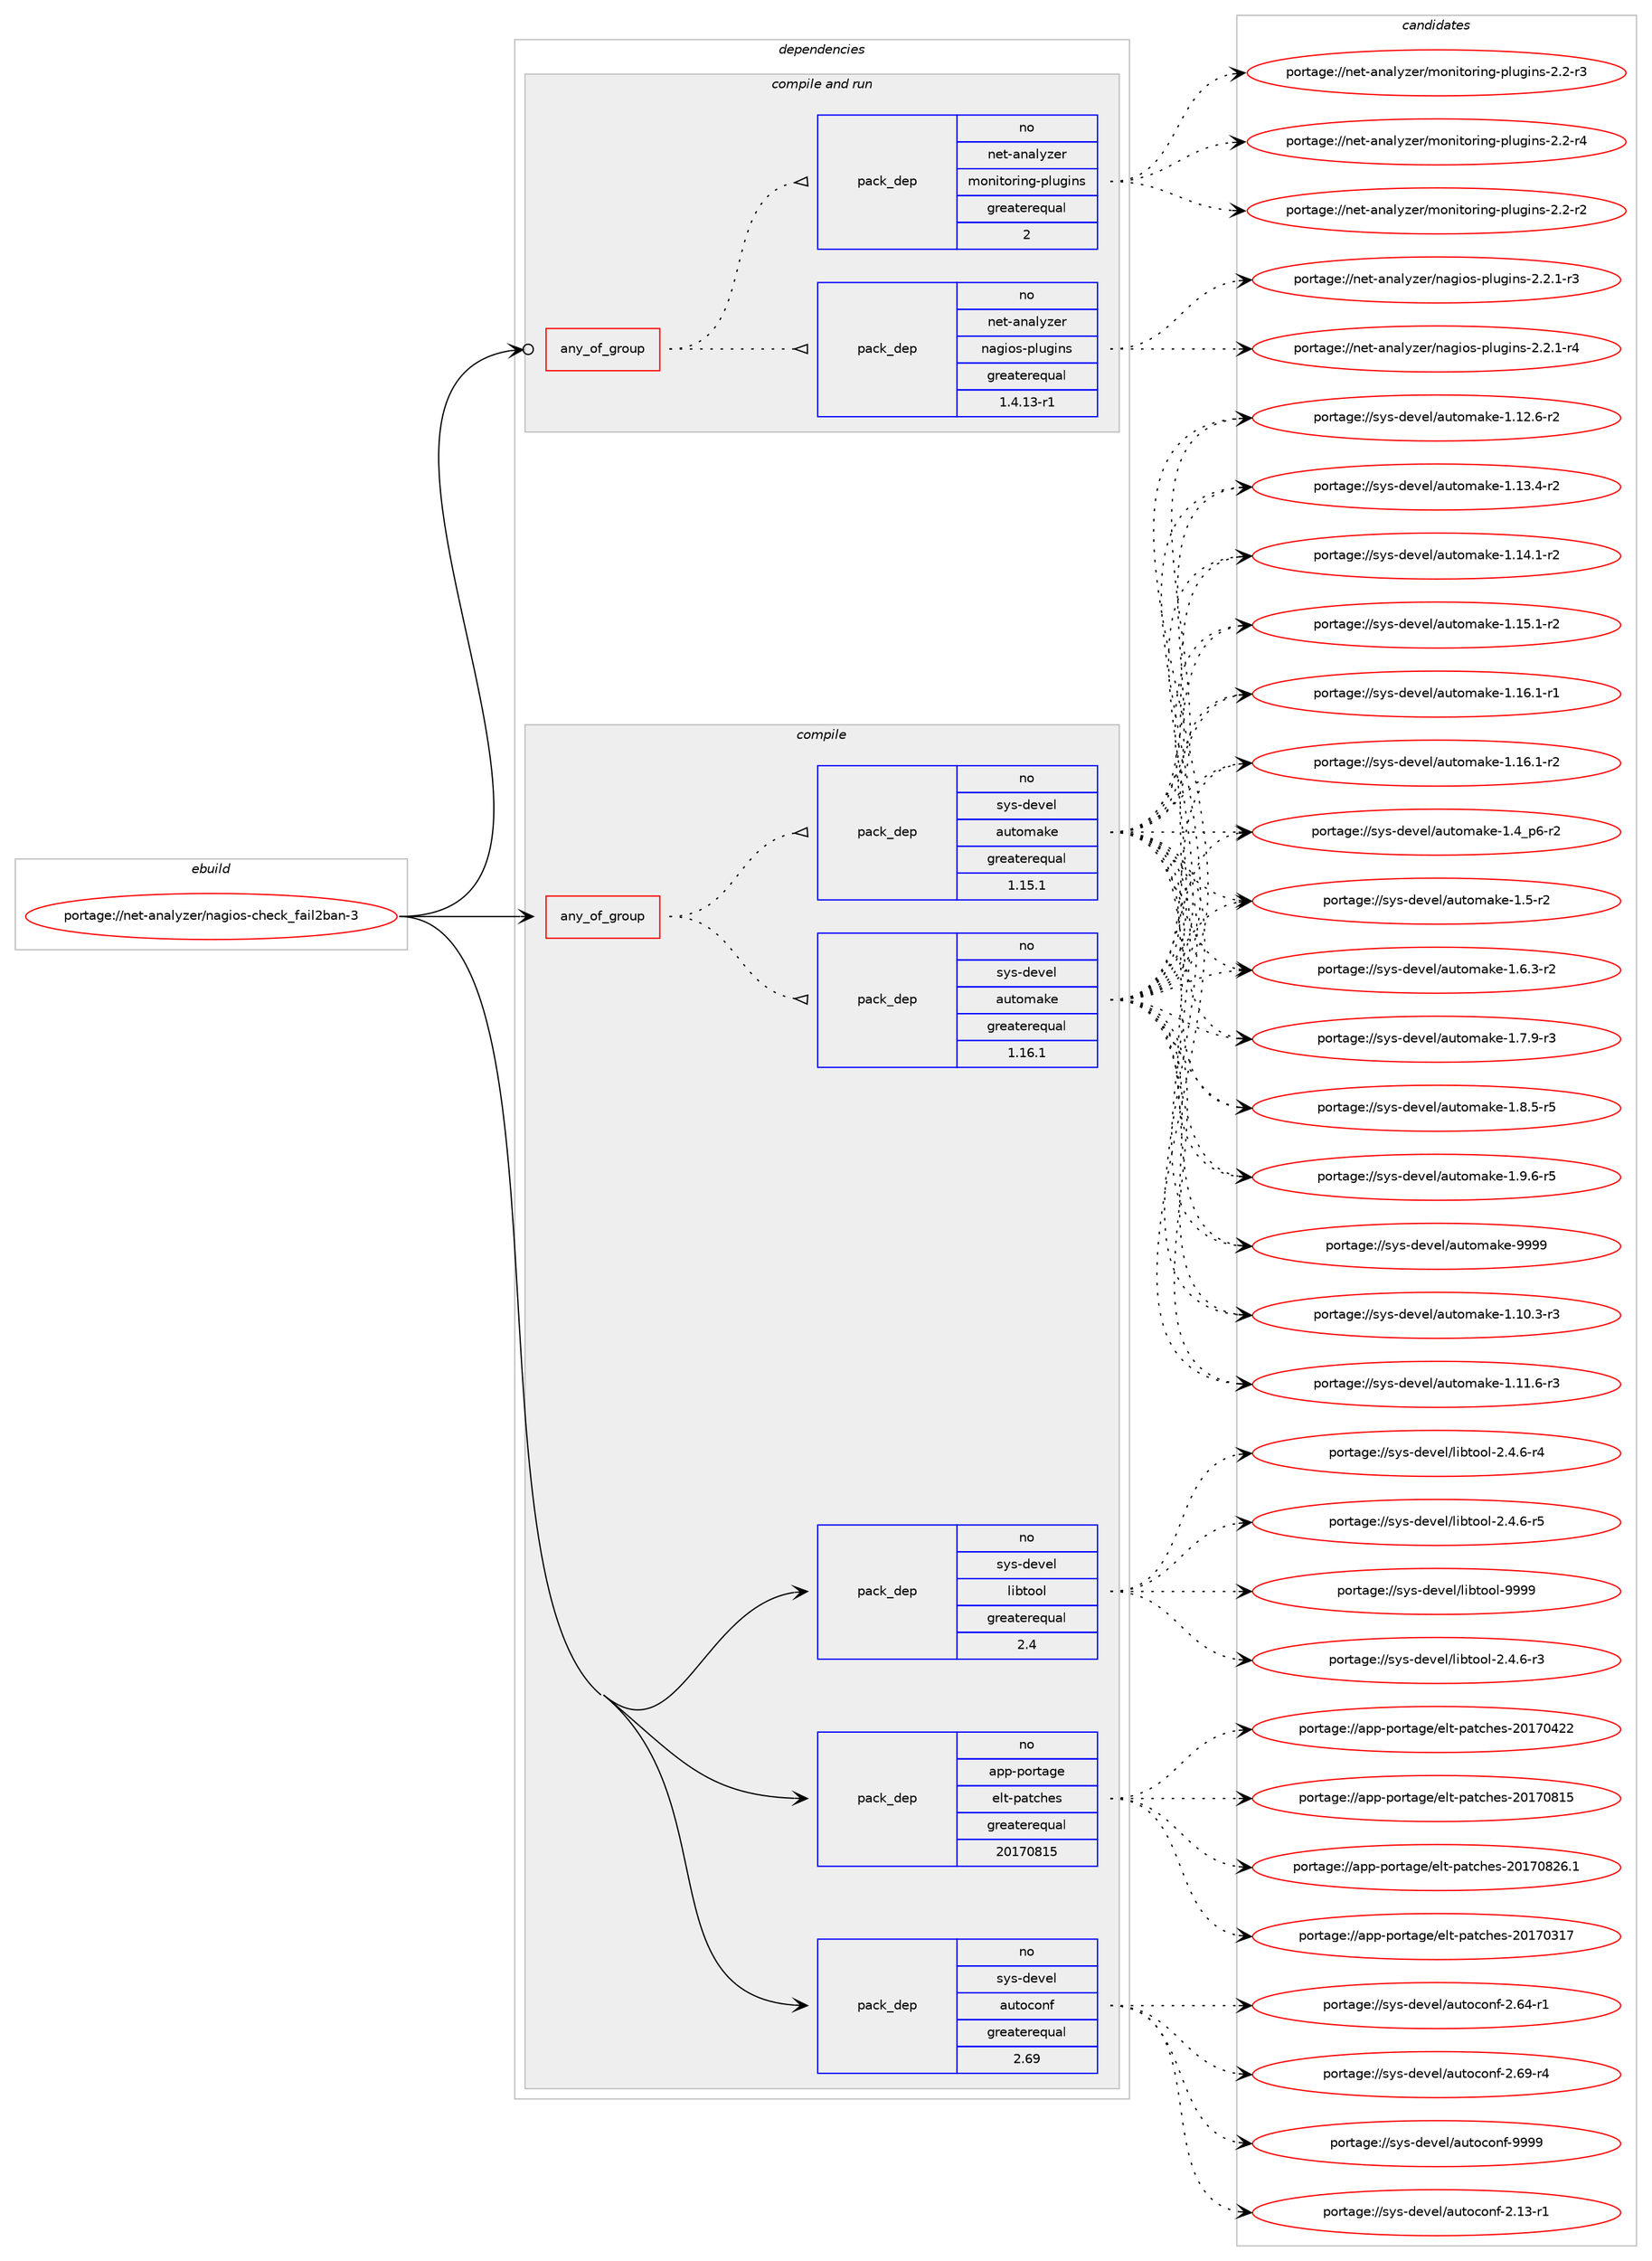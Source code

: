 digraph prolog {

# *************
# Graph options
# *************

newrank=true;
concentrate=true;
compound=true;
graph [rankdir=LR,fontname=Helvetica,fontsize=10,ranksep=1.5];#, ranksep=2.5, nodesep=0.2];
edge  [arrowhead=vee];
node  [fontname=Helvetica,fontsize=10];

# **********
# The ebuild
# **********

subgraph cluster_leftcol {
color=gray;
rank=same;
label=<<i>ebuild</i>>;
id [label="portage://net-analyzer/nagios-check_fail2ban-3", color=red, width=4, href="../net-analyzer/nagios-check_fail2ban-3.svg"];
}

# ****************
# The dependencies
# ****************

subgraph cluster_midcol {
color=gray;
label=<<i>dependencies</i>>;
subgraph cluster_compile {
fillcolor="#eeeeee";
style=filled;
label=<<i>compile</i>>;
subgraph any5551 {
dependency347115 [label=<<TABLE BORDER="0" CELLBORDER="1" CELLSPACING="0" CELLPADDING="4"><TR><TD CELLPADDING="10">any_of_group</TD></TR></TABLE>>, shape=none, color=red];subgraph pack254880 {
dependency347116 [label=<<TABLE BORDER="0" CELLBORDER="1" CELLSPACING="0" CELLPADDING="4" WIDTH="220"><TR><TD ROWSPAN="6" CELLPADDING="30">pack_dep</TD></TR><TR><TD WIDTH="110">no</TD></TR><TR><TD>sys-devel</TD></TR><TR><TD>automake</TD></TR><TR><TD>greaterequal</TD></TR><TR><TD>1.16.1</TD></TR></TABLE>>, shape=none, color=blue];
}
dependency347115:e -> dependency347116:w [weight=20,style="dotted",arrowhead="oinv"];
subgraph pack254881 {
dependency347117 [label=<<TABLE BORDER="0" CELLBORDER="1" CELLSPACING="0" CELLPADDING="4" WIDTH="220"><TR><TD ROWSPAN="6" CELLPADDING="30">pack_dep</TD></TR><TR><TD WIDTH="110">no</TD></TR><TR><TD>sys-devel</TD></TR><TR><TD>automake</TD></TR><TR><TD>greaterequal</TD></TR><TR><TD>1.15.1</TD></TR></TABLE>>, shape=none, color=blue];
}
dependency347115:e -> dependency347117:w [weight=20,style="dotted",arrowhead="oinv"];
}
id:e -> dependency347115:w [weight=20,style="solid",arrowhead="vee"];
subgraph pack254882 {
dependency347118 [label=<<TABLE BORDER="0" CELLBORDER="1" CELLSPACING="0" CELLPADDING="4" WIDTH="220"><TR><TD ROWSPAN="6" CELLPADDING="30">pack_dep</TD></TR><TR><TD WIDTH="110">no</TD></TR><TR><TD>app-portage</TD></TR><TR><TD>elt-patches</TD></TR><TR><TD>greaterequal</TD></TR><TR><TD>20170815</TD></TR></TABLE>>, shape=none, color=blue];
}
id:e -> dependency347118:w [weight=20,style="solid",arrowhead="vee"];
subgraph pack254883 {
dependency347119 [label=<<TABLE BORDER="0" CELLBORDER="1" CELLSPACING="0" CELLPADDING="4" WIDTH="220"><TR><TD ROWSPAN="6" CELLPADDING="30">pack_dep</TD></TR><TR><TD WIDTH="110">no</TD></TR><TR><TD>sys-devel</TD></TR><TR><TD>autoconf</TD></TR><TR><TD>greaterequal</TD></TR><TR><TD>2.69</TD></TR></TABLE>>, shape=none, color=blue];
}
id:e -> dependency347119:w [weight=20,style="solid",arrowhead="vee"];
subgraph pack254884 {
dependency347120 [label=<<TABLE BORDER="0" CELLBORDER="1" CELLSPACING="0" CELLPADDING="4" WIDTH="220"><TR><TD ROWSPAN="6" CELLPADDING="30">pack_dep</TD></TR><TR><TD WIDTH="110">no</TD></TR><TR><TD>sys-devel</TD></TR><TR><TD>libtool</TD></TR><TR><TD>greaterequal</TD></TR><TR><TD>2.4</TD></TR></TABLE>>, shape=none, color=blue];
}
id:e -> dependency347120:w [weight=20,style="solid",arrowhead="vee"];
}
subgraph cluster_compileandrun {
fillcolor="#eeeeee";
style=filled;
label=<<i>compile and run</i>>;
subgraph any5552 {
dependency347121 [label=<<TABLE BORDER="0" CELLBORDER="1" CELLSPACING="0" CELLPADDING="4"><TR><TD CELLPADDING="10">any_of_group</TD></TR></TABLE>>, shape=none, color=red];subgraph pack254885 {
dependency347122 [label=<<TABLE BORDER="0" CELLBORDER="1" CELLSPACING="0" CELLPADDING="4" WIDTH="220"><TR><TD ROWSPAN="6" CELLPADDING="30">pack_dep</TD></TR><TR><TD WIDTH="110">no</TD></TR><TR><TD>net-analyzer</TD></TR><TR><TD>nagios-plugins</TD></TR><TR><TD>greaterequal</TD></TR><TR><TD>1.4.13-r1</TD></TR></TABLE>>, shape=none, color=blue];
}
dependency347121:e -> dependency347122:w [weight=20,style="dotted",arrowhead="oinv"];
subgraph pack254886 {
dependency347123 [label=<<TABLE BORDER="0" CELLBORDER="1" CELLSPACING="0" CELLPADDING="4" WIDTH="220"><TR><TD ROWSPAN="6" CELLPADDING="30">pack_dep</TD></TR><TR><TD WIDTH="110">no</TD></TR><TR><TD>net-analyzer</TD></TR><TR><TD>monitoring-plugins</TD></TR><TR><TD>greaterequal</TD></TR><TR><TD>2</TD></TR></TABLE>>, shape=none, color=blue];
}
dependency347121:e -> dependency347123:w [weight=20,style="dotted",arrowhead="oinv"];
}
id:e -> dependency347121:w [weight=20,style="solid",arrowhead="odotvee"];
}
subgraph cluster_run {
fillcolor="#eeeeee";
style=filled;
label=<<i>run</i>>;
}
}

# **************
# The candidates
# **************

subgraph cluster_choices {
rank=same;
color=gray;
label=<<i>candidates</i>>;

subgraph choice254880 {
color=black;
nodesep=1;
choiceportage11512111545100101118101108479711711611110997107101454946494846514511451 [label="portage://sys-devel/automake-1.10.3-r3", color=red, width=4,href="../sys-devel/automake-1.10.3-r3.svg"];
choiceportage11512111545100101118101108479711711611110997107101454946494946544511451 [label="portage://sys-devel/automake-1.11.6-r3", color=red, width=4,href="../sys-devel/automake-1.11.6-r3.svg"];
choiceportage11512111545100101118101108479711711611110997107101454946495046544511450 [label="portage://sys-devel/automake-1.12.6-r2", color=red, width=4,href="../sys-devel/automake-1.12.6-r2.svg"];
choiceportage11512111545100101118101108479711711611110997107101454946495146524511450 [label="portage://sys-devel/automake-1.13.4-r2", color=red, width=4,href="../sys-devel/automake-1.13.4-r2.svg"];
choiceportage11512111545100101118101108479711711611110997107101454946495246494511450 [label="portage://sys-devel/automake-1.14.1-r2", color=red, width=4,href="../sys-devel/automake-1.14.1-r2.svg"];
choiceportage11512111545100101118101108479711711611110997107101454946495346494511450 [label="portage://sys-devel/automake-1.15.1-r2", color=red, width=4,href="../sys-devel/automake-1.15.1-r2.svg"];
choiceportage11512111545100101118101108479711711611110997107101454946495446494511449 [label="portage://sys-devel/automake-1.16.1-r1", color=red, width=4,href="../sys-devel/automake-1.16.1-r1.svg"];
choiceportage11512111545100101118101108479711711611110997107101454946495446494511450 [label="portage://sys-devel/automake-1.16.1-r2", color=red, width=4,href="../sys-devel/automake-1.16.1-r2.svg"];
choiceportage115121115451001011181011084797117116111109971071014549465295112544511450 [label="portage://sys-devel/automake-1.4_p6-r2", color=red, width=4,href="../sys-devel/automake-1.4_p6-r2.svg"];
choiceportage11512111545100101118101108479711711611110997107101454946534511450 [label="portage://sys-devel/automake-1.5-r2", color=red, width=4,href="../sys-devel/automake-1.5-r2.svg"];
choiceportage115121115451001011181011084797117116111109971071014549465446514511450 [label="portage://sys-devel/automake-1.6.3-r2", color=red, width=4,href="../sys-devel/automake-1.6.3-r2.svg"];
choiceportage115121115451001011181011084797117116111109971071014549465546574511451 [label="portage://sys-devel/automake-1.7.9-r3", color=red, width=4,href="../sys-devel/automake-1.7.9-r3.svg"];
choiceportage115121115451001011181011084797117116111109971071014549465646534511453 [label="portage://sys-devel/automake-1.8.5-r5", color=red, width=4,href="../sys-devel/automake-1.8.5-r5.svg"];
choiceportage115121115451001011181011084797117116111109971071014549465746544511453 [label="portage://sys-devel/automake-1.9.6-r5", color=red, width=4,href="../sys-devel/automake-1.9.6-r5.svg"];
choiceportage115121115451001011181011084797117116111109971071014557575757 [label="portage://sys-devel/automake-9999", color=red, width=4,href="../sys-devel/automake-9999.svg"];
dependency347116:e -> choiceportage11512111545100101118101108479711711611110997107101454946494846514511451:w [style=dotted,weight="100"];
dependency347116:e -> choiceportage11512111545100101118101108479711711611110997107101454946494946544511451:w [style=dotted,weight="100"];
dependency347116:e -> choiceportage11512111545100101118101108479711711611110997107101454946495046544511450:w [style=dotted,weight="100"];
dependency347116:e -> choiceportage11512111545100101118101108479711711611110997107101454946495146524511450:w [style=dotted,weight="100"];
dependency347116:e -> choiceportage11512111545100101118101108479711711611110997107101454946495246494511450:w [style=dotted,weight="100"];
dependency347116:e -> choiceportage11512111545100101118101108479711711611110997107101454946495346494511450:w [style=dotted,weight="100"];
dependency347116:e -> choiceportage11512111545100101118101108479711711611110997107101454946495446494511449:w [style=dotted,weight="100"];
dependency347116:e -> choiceportage11512111545100101118101108479711711611110997107101454946495446494511450:w [style=dotted,weight="100"];
dependency347116:e -> choiceportage115121115451001011181011084797117116111109971071014549465295112544511450:w [style=dotted,weight="100"];
dependency347116:e -> choiceportage11512111545100101118101108479711711611110997107101454946534511450:w [style=dotted,weight="100"];
dependency347116:e -> choiceportage115121115451001011181011084797117116111109971071014549465446514511450:w [style=dotted,weight="100"];
dependency347116:e -> choiceportage115121115451001011181011084797117116111109971071014549465546574511451:w [style=dotted,weight="100"];
dependency347116:e -> choiceportage115121115451001011181011084797117116111109971071014549465646534511453:w [style=dotted,weight="100"];
dependency347116:e -> choiceportage115121115451001011181011084797117116111109971071014549465746544511453:w [style=dotted,weight="100"];
dependency347116:e -> choiceportage115121115451001011181011084797117116111109971071014557575757:w [style=dotted,weight="100"];
}
subgraph choice254881 {
color=black;
nodesep=1;
choiceportage11512111545100101118101108479711711611110997107101454946494846514511451 [label="portage://sys-devel/automake-1.10.3-r3", color=red, width=4,href="../sys-devel/automake-1.10.3-r3.svg"];
choiceportage11512111545100101118101108479711711611110997107101454946494946544511451 [label="portage://sys-devel/automake-1.11.6-r3", color=red, width=4,href="../sys-devel/automake-1.11.6-r3.svg"];
choiceportage11512111545100101118101108479711711611110997107101454946495046544511450 [label="portage://sys-devel/automake-1.12.6-r2", color=red, width=4,href="../sys-devel/automake-1.12.6-r2.svg"];
choiceportage11512111545100101118101108479711711611110997107101454946495146524511450 [label="portage://sys-devel/automake-1.13.4-r2", color=red, width=4,href="../sys-devel/automake-1.13.4-r2.svg"];
choiceportage11512111545100101118101108479711711611110997107101454946495246494511450 [label="portage://sys-devel/automake-1.14.1-r2", color=red, width=4,href="../sys-devel/automake-1.14.1-r2.svg"];
choiceportage11512111545100101118101108479711711611110997107101454946495346494511450 [label="portage://sys-devel/automake-1.15.1-r2", color=red, width=4,href="../sys-devel/automake-1.15.1-r2.svg"];
choiceportage11512111545100101118101108479711711611110997107101454946495446494511449 [label="portage://sys-devel/automake-1.16.1-r1", color=red, width=4,href="../sys-devel/automake-1.16.1-r1.svg"];
choiceportage11512111545100101118101108479711711611110997107101454946495446494511450 [label="portage://sys-devel/automake-1.16.1-r2", color=red, width=4,href="../sys-devel/automake-1.16.1-r2.svg"];
choiceportage115121115451001011181011084797117116111109971071014549465295112544511450 [label="portage://sys-devel/automake-1.4_p6-r2", color=red, width=4,href="../sys-devel/automake-1.4_p6-r2.svg"];
choiceportage11512111545100101118101108479711711611110997107101454946534511450 [label="portage://sys-devel/automake-1.5-r2", color=red, width=4,href="../sys-devel/automake-1.5-r2.svg"];
choiceportage115121115451001011181011084797117116111109971071014549465446514511450 [label="portage://sys-devel/automake-1.6.3-r2", color=red, width=4,href="../sys-devel/automake-1.6.3-r2.svg"];
choiceportage115121115451001011181011084797117116111109971071014549465546574511451 [label="portage://sys-devel/automake-1.7.9-r3", color=red, width=4,href="../sys-devel/automake-1.7.9-r3.svg"];
choiceportage115121115451001011181011084797117116111109971071014549465646534511453 [label="portage://sys-devel/automake-1.8.5-r5", color=red, width=4,href="../sys-devel/automake-1.8.5-r5.svg"];
choiceportage115121115451001011181011084797117116111109971071014549465746544511453 [label="portage://sys-devel/automake-1.9.6-r5", color=red, width=4,href="../sys-devel/automake-1.9.6-r5.svg"];
choiceportage115121115451001011181011084797117116111109971071014557575757 [label="portage://sys-devel/automake-9999", color=red, width=4,href="../sys-devel/automake-9999.svg"];
dependency347117:e -> choiceportage11512111545100101118101108479711711611110997107101454946494846514511451:w [style=dotted,weight="100"];
dependency347117:e -> choiceportage11512111545100101118101108479711711611110997107101454946494946544511451:w [style=dotted,weight="100"];
dependency347117:e -> choiceportage11512111545100101118101108479711711611110997107101454946495046544511450:w [style=dotted,weight="100"];
dependency347117:e -> choiceportage11512111545100101118101108479711711611110997107101454946495146524511450:w [style=dotted,weight="100"];
dependency347117:e -> choiceportage11512111545100101118101108479711711611110997107101454946495246494511450:w [style=dotted,weight="100"];
dependency347117:e -> choiceportage11512111545100101118101108479711711611110997107101454946495346494511450:w [style=dotted,weight="100"];
dependency347117:e -> choiceportage11512111545100101118101108479711711611110997107101454946495446494511449:w [style=dotted,weight="100"];
dependency347117:e -> choiceportage11512111545100101118101108479711711611110997107101454946495446494511450:w [style=dotted,weight="100"];
dependency347117:e -> choiceportage115121115451001011181011084797117116111109971071014549465295112544511450:w [style=dotted,weight="100"];
dependency347117:e -> choiceportage11512111545100101118101108479711711611110997107101454946534511450:w [style=dotted,weight="100"];
dependency347117:e -> choiceportage115121115451001011181011084797117116111109971071014549465446514511450:w [style=dotted,weight="100"];
dependency347117:e -> choiceportage115121115451001011181011084797117116111109971071014549465546574511451:w [style=dotted,weight="100"];
dependency347117:e -> choiceportage115121115451001011181011084797117116111109971071014549465646534511453:w [style=dotted,weight="100"];
dependency347117:e -> choiceportage115121115451001011181011084797117116111109971071014549465746544511453:w [style=dotted,weight="100"];
dependency347117:e -> choiceportage115121115451001011181011084797117116111109971071014557575757:w [style=dotted,weight="100"];
}
subgraph choice254882 {
color=black;
nodesep=1;
choiceportage97112112451121111141169710310147101108116451129711699104101115455048495548514955 [label="portage://app-portage/elt-patches-20170317", color=red, width=4,href="../app-portage/elt-patches-20170317.svg"];
choiceportage97112112451121111141169710310147101108116451129711699104101115455048495548525050 [label="portage://app-portage/elt-patches-20170422", color=red, width=4,href="../app-portage/elt-patches-20170422.svg"];
choiceportage97112112451121111141169710310147101108116451129711699104101115455048495548564953 [label="portage://app-portage/elt-patches-20170815", color=red, width=4,href="../app-portage/elt-patches-20170815.svg"];
choiceportage971121124511211111411697103101471011081164511297116991041011154550484955485650544649 [label="portage://app-portage/elt-patches-20170826.1", color=red, width=4,href="../app-portage/elt-patches-20170826.1.svg"];
dependency347118:e -> choiceportage97112112451121111141169710310147101108116451129711699104101115455048495548514955:w [style=dotted,weight="100"];
dependency347118:e -> choiceportage97112112451121111141169710310147101108116451129711699104101115455048495548525050:w [style=dotted,weight="100"];
dependency347118:e -> choiceportage97112112451121111141169710310147101108116451129711699104101115455048495548564953:w [style=dotted,weight="100"];
dependency347118:e -> choiceportage971121124511211111411697103101471011081164511297116991041011154550484955485650544649:w [style=dotted,weight="100"];
}
subgraph choice254883 {
color=black;
nodesep=1;
choiceportage1151211154510010111810110847971171161119911111010245504649514511449 [label="portage://sys-devel/autoconf-2.13-r1", color=red, width=4,href="../sys-devel/autoconf-2.13-r1.svg"];
choiceportage1151211154510010111810110847971171161119911111010245504654524511449 [label="portage://sys-devel/autoconf-2.64-r1", color=red, width=4,href="../sys-devel/autoconf-2.64-r1.svg"];
choiceportage1151211154510010111810110847971171161119911111010245504654574511452 [label="portage://sys-devel/autoconf-2.69-r4", color=red, width=4,href="../sys-devel/autoconf-2.69-r4.svg"];
choiceportage115121115451001011181011084797117116111991111101024557575757 [label="portage://sys-devel/autoconf-9999", color=red, width=4,href="../sys-devel/autoconf-9999.svg"];
dependency347119:e -> choiceportage1151211154510010111810110847971171161119911111010245504649514511449:w [style=dotted,weight="100"];
dependency347119:e -> choiceportage1151211154510010111810110847971171161119911111010245504654524511449:w [style=dotted,weight="100"];
dependency347119:e -> choiceportage1151211154510010111810110847971171161119911111010245504654574511452:w [style=dotted,weight="100"];
dependency347119:e -> choiceportage115121115451001011181011084797117116111991111101024557575757:w [style=dotted,weight="100"];
}
subgraph choice254884 {
color=black;
nodesep=1;
choiceportage1151211154510010111810110847108105981161111111084550465246544511451 [label="portage://sys-devel/libtool-2.4.6-r3", color=red, width=4,href="../sys-devel/libtool-2.4.6-r3.svg"];
choiceportage1151211154510010111810110847108105981161111111084550465246544511452 [label="portage://sys-devel/libtool-2.4.6-r4", color=red, width=4,href="../sys-devel/libtool-2.4.6-r4.svg"];
choiceportage1151211154510010111810110847108105981161111111084550465246544511453 [label="portage://sys-devel/libtool-2.4.6-r5", color=red, width=4,href="../sys-devel/libtool-2.4.6-r5.svg"];
choiceportage1151211154510010111810110847108105981161111111084557575757 [label="portage://sys-devel/libtool-9999", color=red, width=4,href="../sys-devel/libtool-9999.svg"];
dependency347120:e -> choiceportage1151211154510010111810110847108105981161111111084550465246544511451:w [style=dotted,weight="100"];
dependency347120:e -> choiceportage1151211154510010111810110847108105981161111111084550465246544511452:w [style=dotted,weight="100"];
dependency347120:e -> choiceportage1151211154510010111810110847108105981161111111084550465246544511453:w [style=dotted,weight="100"];
dependency347120:e -> choiceportage1151211154510010111810110847108105981161111111084557575757:w [style=dotted,weight="100"];
}
subgraph choice254885 {
color=black;
nodesep=1;
choiceportage1101011164597110971081211221011144711097103105111115451121081171031051101154550465046494511451 [label="portage://net-analyzer/nagios-plugins-2.2.1-r3", color=red, width=4,href="../net-analyzer/nagios-plugins-2.2.1-r3.svg"];
choiceportage1101011164597110971081211221011144711097103105111115451121081171031051101154550465046494511452 [label="portage://net-analyzer/nagios-plugins-2.2.1-r4", color=red, width=4,href="../net-analyzer/nagios-plugins-2.2.1-r4.svg"];
dependency347122:e -> choiceportage1101011164597110971081211221011144711097103105111115451121081171031051101154550465046494511451:w [style=dotted,weight="100"];
dependency347122:e -> choiceportage1101011164597110971081211221011144711097103105111115451121081171031051101154550465046494511452:w [style=dotted,weight="100"];
}
subgraph choice254886 {
color=black;
nodesep=1;
choiceportage1101011164597110971081211221011144710911111010511611111410511010345112108117103105110115455046504511450 [label="portage://net-analyzer/monitoring-plugins-2.2-r2", color=red, width=4,href="../net-analyzer/monitoring-plugins-2.2-r2.svg"];
choiceportage1101011164597110971081211221011144710911111010511611111410511010345112108117103105110115455046504511451 [label="portage://net-analyzer/monitoring-plugins-2.2-r3", color=red, width=4,href="../net-analyzer/monitoring-plugins-2.2-r3.svg"];
choiceportage1101011164597110971081211221011144710911111010511611111410511010345112108117103105110115455046504511452 [label="portage://net-analyzer/monitoring-plugins-2.2-r4", color=red, width=4,href="../net-analyzer/monitoring-plugins-2.2-r4.svg"];
dependency347123:e -> choiceportage1101011164597110971081211221011144710911111010511611111410511010345112108117103105110115455046504511450:w [style=dotted,weight="100"];
dependency347123:e -> choiceportage1101011164597110971081211221011144710911111010511611111410511010345112108117103105110115455046504511451:w [style=dotted,weight="100"];
dependency347123:e -> choiceportage1101011164597110971081211221011144710911111010511611111410511010345112108117103105110115455046504511452:w [style=dotted,weight="100"];
}
}

}
